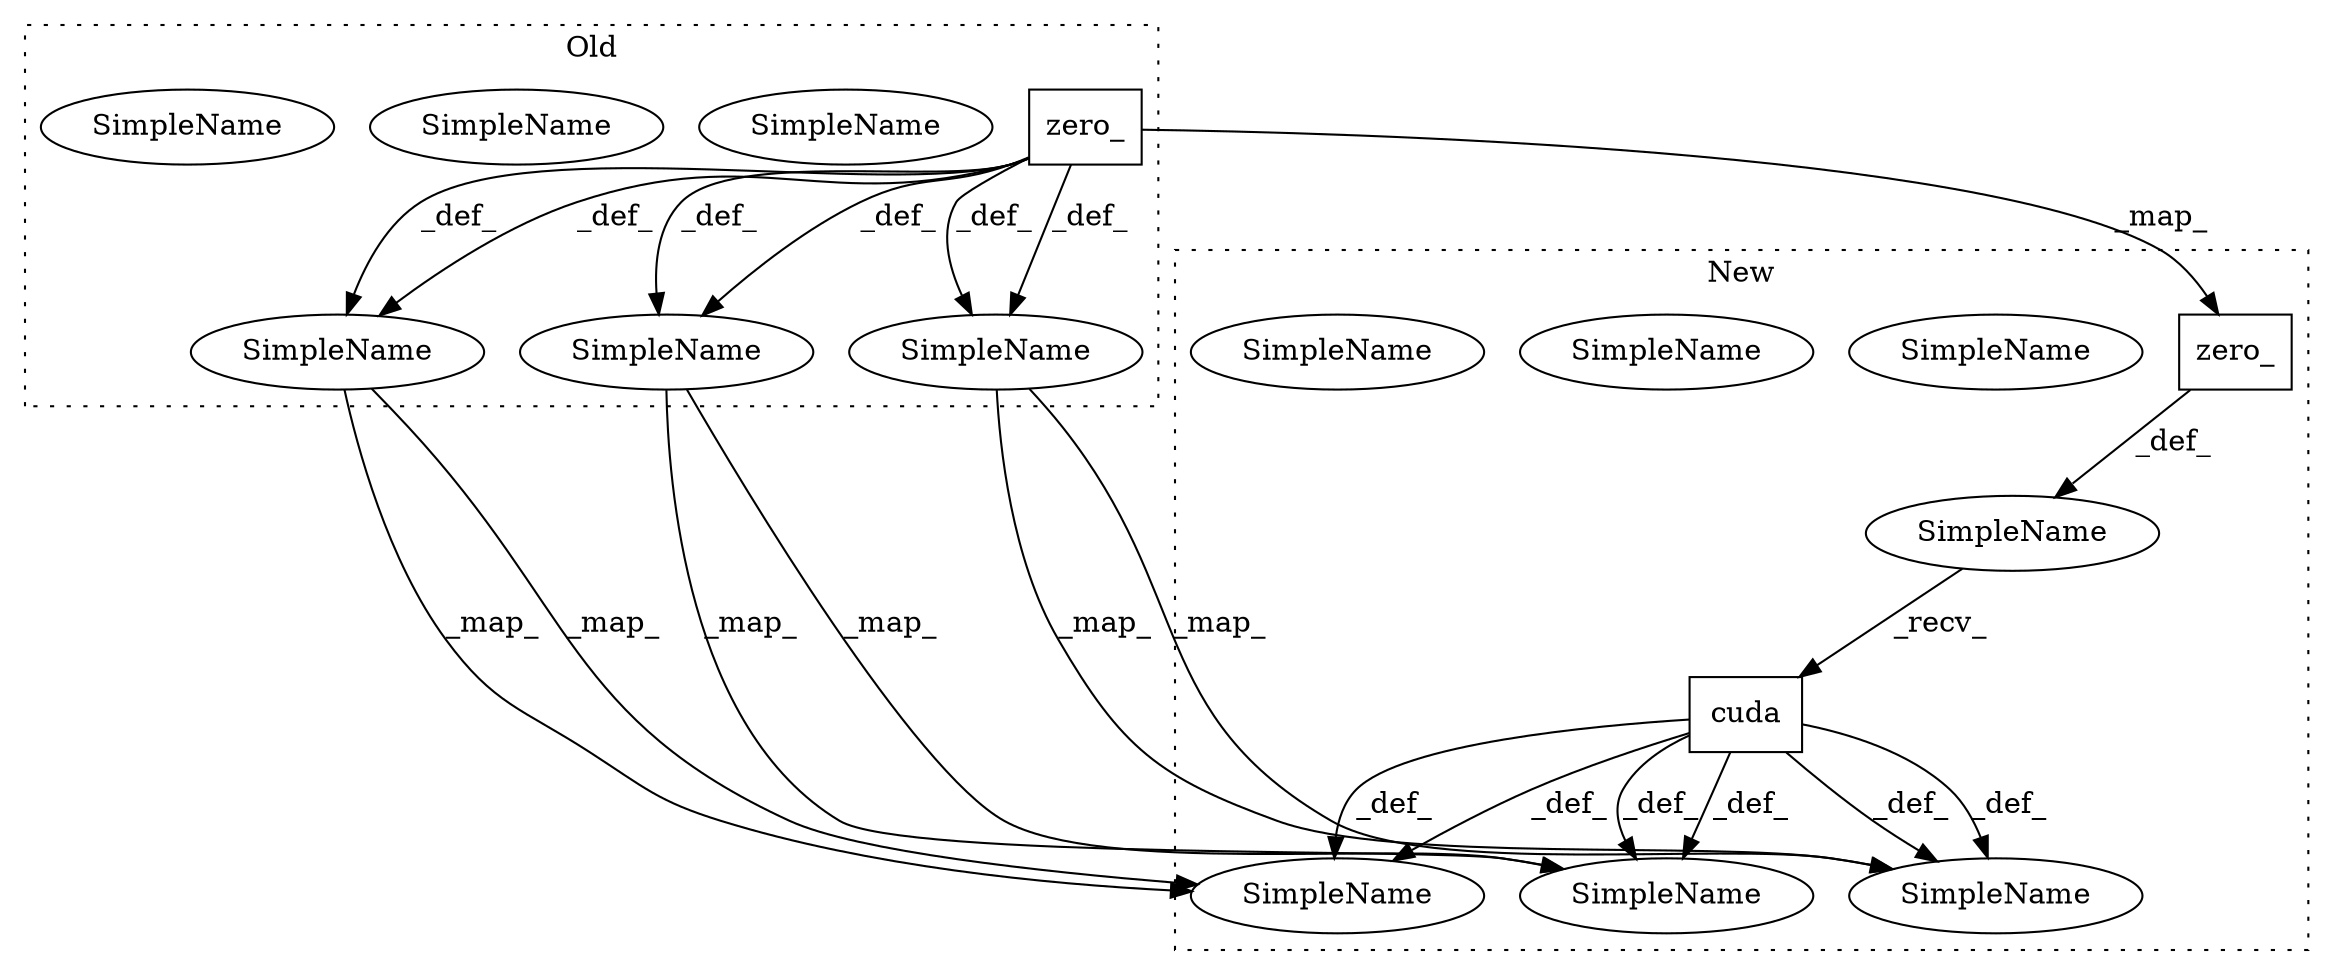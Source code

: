digraph G {
subgraph cluster0 {
1 [label="zero_" a="32" s="5012" l="7" shape="box"];
3 [label="SimpleName" a="42" s="5558" l="5" shape="ellipse"];
6 [label="SimpleName" a="42" s="5558" l="5" shape="ellipse"];
7 [label="SimpleName" a="42" s="5467" l="2" shape="ellipse"];
10 [label="SimpleName" a="42" s="5467" l="2" shape="ellipse"];
11 [label="SimpleName" a="42" s="5643" l="8" shape="ellipse"];
14 [label="SimpleName" a="42" s="5643" l="8" shape="ellipse"];
label = "Old";
style="dotted";
}
subgraph cluster1 {
2 [label="zero_" a="32" s="5330" l="7" shape="box"];
4 [label="SimpleName" a="42" s="6083" l="5" shape="ellipse"];
5 [label="SimpleName" a="42" s="6083" l="5" shape="ellipse"];
8 [label="SimpleName" a="42" s="5992" l="2" shape="ellipse"];
9 [label="SimpleName" a="42" s="5992" l="2" shape="ellipse"];
12 [label="SimpleName" a="42" s="6168" l="8" shape="ellipse"];
13 [label="SimpleName" a="42" s="6168" l="8" shape="ellipse"];
15 [label="cuda" a="32" s="5338" l="6" shape="box"];
16 [label="SimpleName" a="42" s="" l="" shape="ellipse"];
label = "New";
style="dotted";
}
1 -> 6 [label="_def_"];
1 -> 10 [label="_def_"];
1 -> 14 [label="_def_"];
1 -> 14 [label="_def_"];
1 -> 2 [label="_map_"];
1 -> 10 [label="_def_"];
1 -> 6 [label="_def_"];
2 -> 16 [label="_def_"];
6 -> 5 [label="_map_"];
6 -> 5 [label="_map_"];
10 -> 9 [label="_map_"];
10 -> 9 [label="_map_"];
14 -> 13 [label="_map_"];
14 -> 13 [label="_map_"];
15 -> 13 [label="_def_"];
15 -> 5 [label="_def_"];
15 -> 9 [label="_def_"];
15 -> 9 [label="_def_"];
15 -> 13 [label="_def_"];
15 -> 5 [label="_def_"];
16 -> 15 [label="_recv_"];
}
